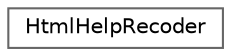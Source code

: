 digraph "Graphical Class Hierarchy"
{
 // INTERACTIVE_SVG=YES
 // LATEX_PDF_SIZE
  bgcolor="transparent";
  edge [fontname=Helvetica,fontsize=10,labelfontname=Helvetica,labelfontsize=10];
  node [fontname=Helvetica,fontsize=10,shape=box,height=0.2,width=0.4];
  rankdir="LR";
  Node0 [id="Node000000",label="HtmlHelpRecoder",height=0.2,width=0.4,color="grey40", fillcolor="white", style="filled",URL="$df/d26/class_html_help_recoder.html",tooltip="Helper class to deal with recoding the UTF8 encoded text back to the native encoding specified by CHM..."];
}
